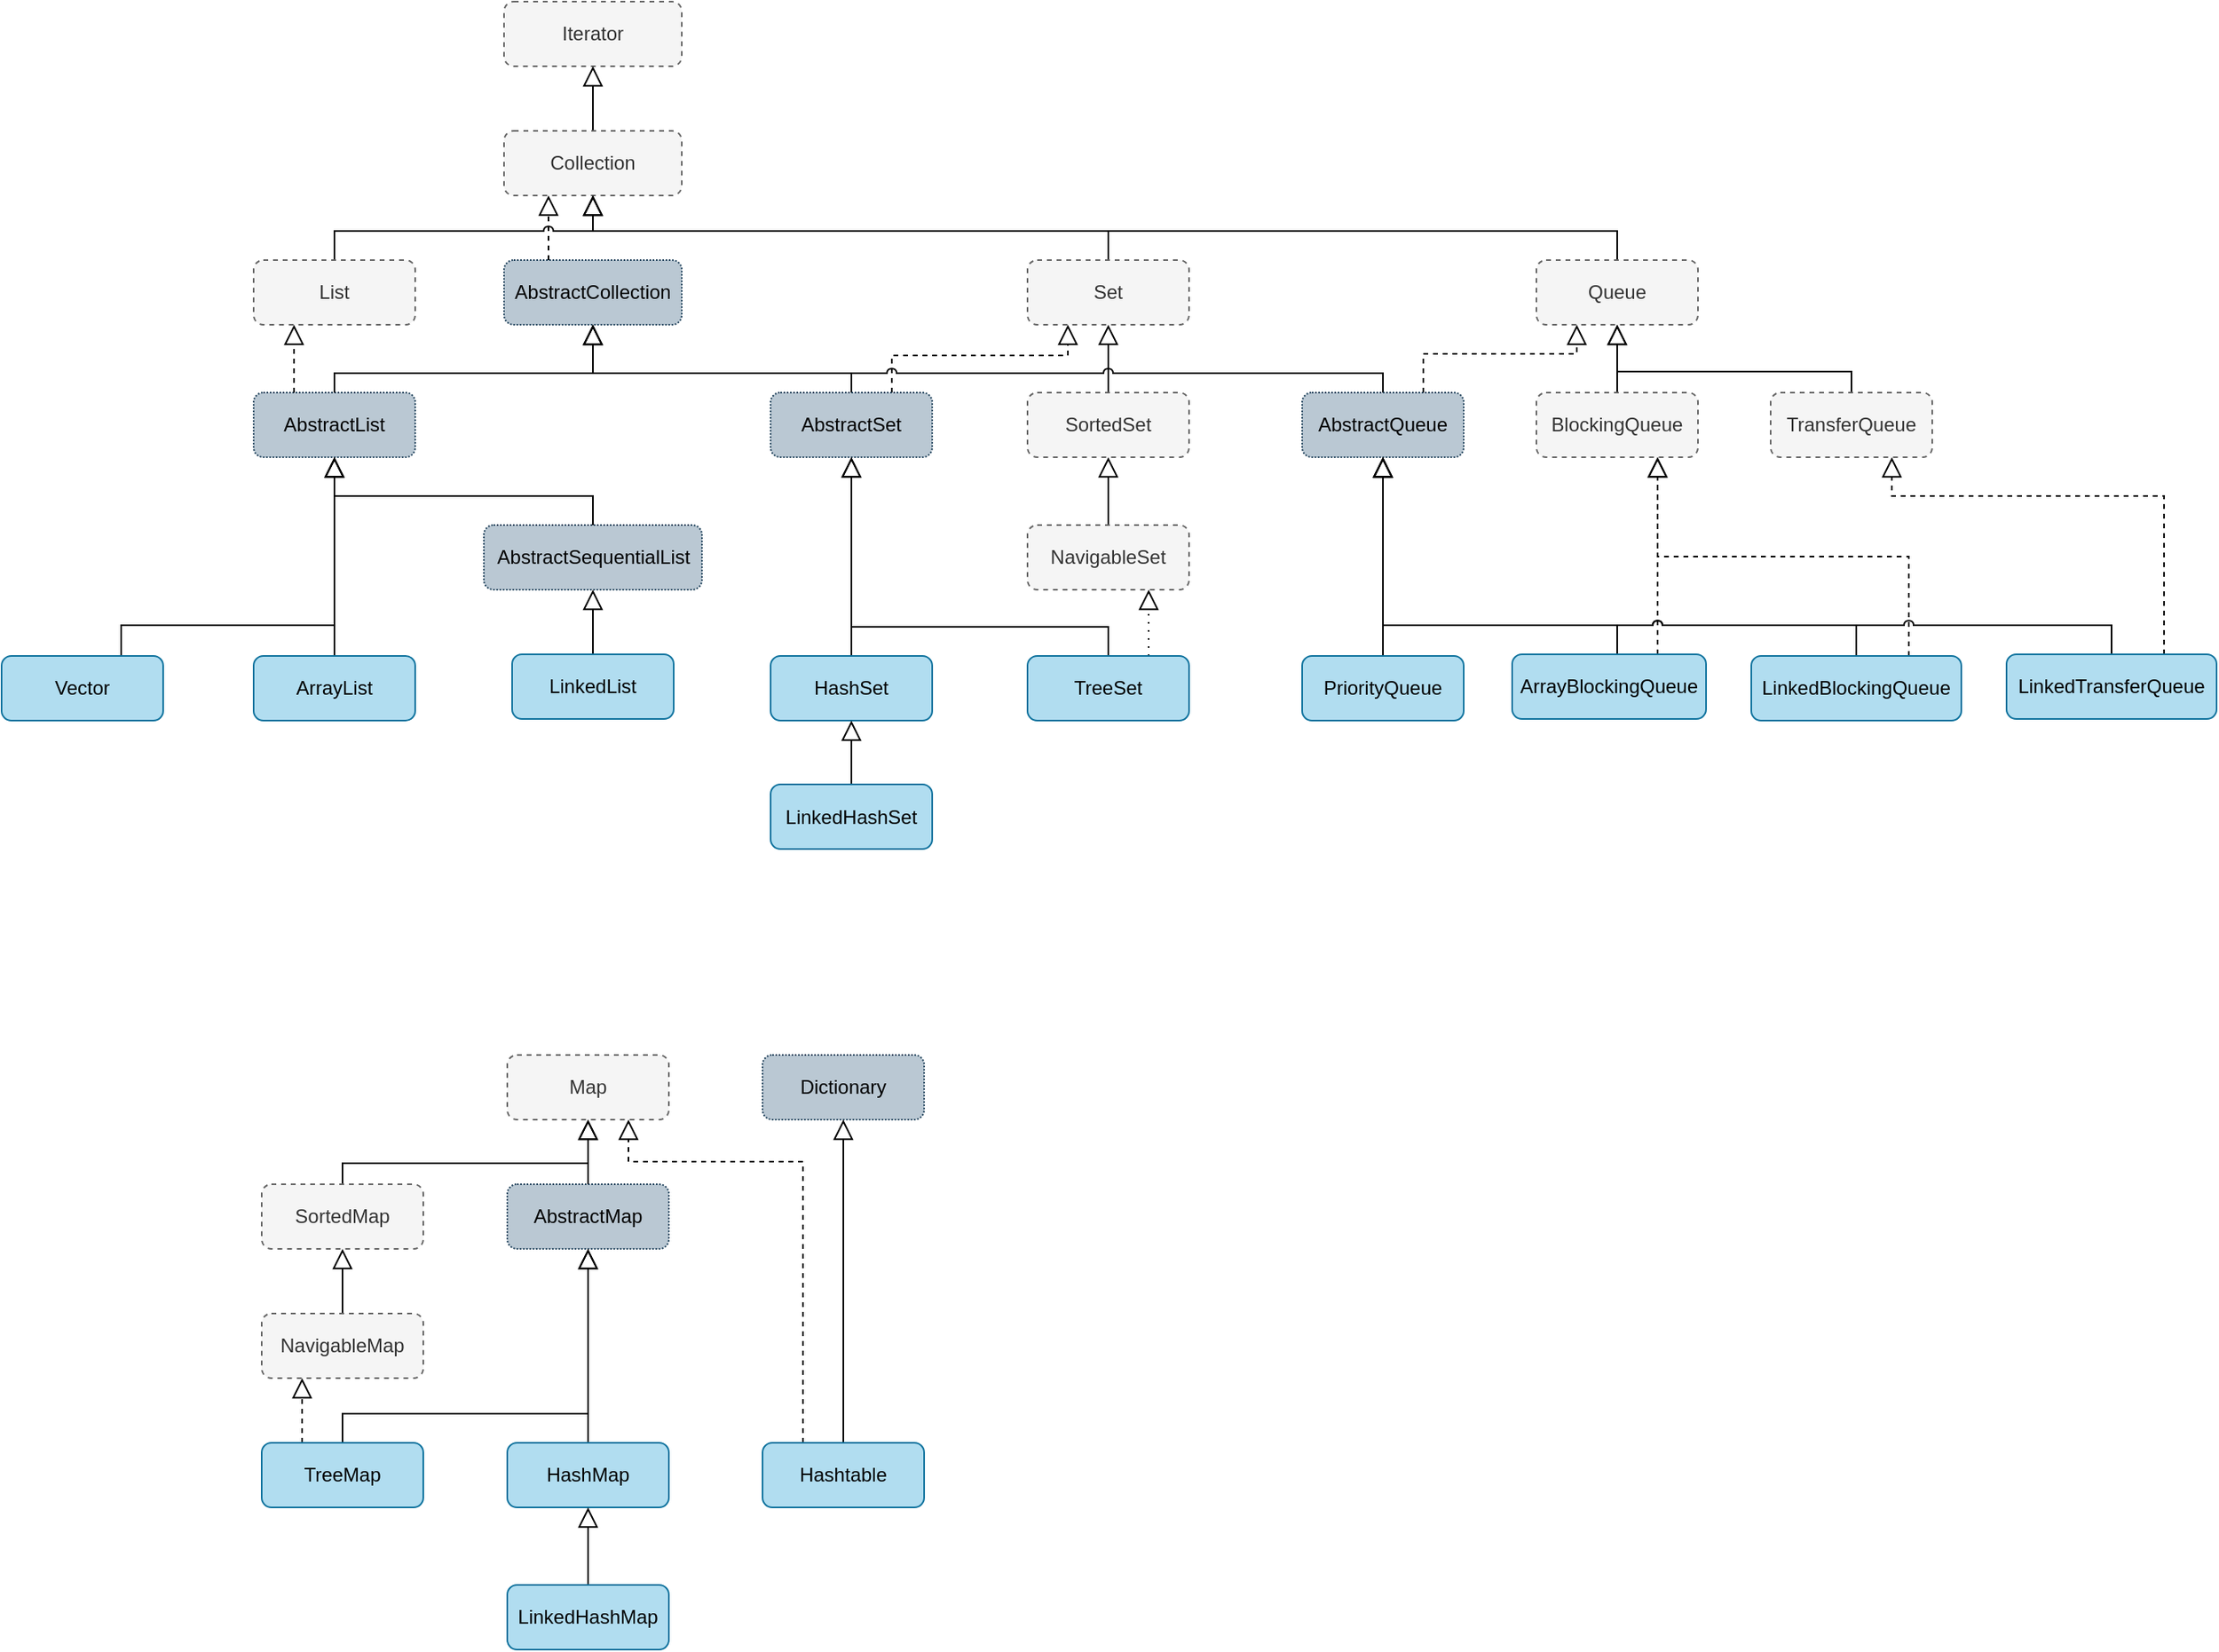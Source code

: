 <mxfile version="20.8.22" type="github">
  <diagram name="第 1 页" id="btOSOCXCpxRk6QB-mOOm">
    <mxGraphModel dx="1562" dy="837" grid="0" gridSize="10" guides="1" tooltips="1" connect="1" arrows="1" fold="1" page="1" pageScale="1" pageWidth="827" pageHeight="1169" math="0" shadow="0">
      <root>
        <mxCell id="0" />
        <mxCell id="1" parent="0" />
        <mxCell id="vpoYyikJadlHoc9wZ7eo-1" style="edgeStyle=orthogonalEdgeStyle;rounded=0;orthogonalLoop=1;jettySize=auto;html=1;exitX=0.25;exitY=0;exitDx=0;exitDy=0;entryX=0.25;entryY=1;entryDx=0;entryDy=0;dashed=1;strokeWidth=1;startArrow=none;startFill=0;endArrow=block;endFill=0;startSize=10;endSize=10;" edge="1" parent="1" source="vpoYyikJadlHoc9wZ7eo-14" target="vpoYyikJadlHoc9wZ7eo-5">
          <mxGeometry relative="1" as="geometry" />
        </mxCell>
        <mxCell id="vpoYyikJadlHoc9wZ7eo-2" style="edgeStyle=orthogonalEdgeStyle;rounded=0;orthogonalLoop=1;jettySize=auto;html=1;exitX=0.75;exitY=0;exitDx=0;exitDy=0;endArrow=block;endFill=0;endSize=10;dashed=1;entryX=0.25;entryY=1;entryDx=0;entryDy=0;" edge="1" parent="1" source="vpoYyikJadlHoc9wZ7eo-39" target="vpoYyikJadlHoc9wZ7eo-9">
          <mxGeometry relative="1" as="geometry">
            <Array as="points">
              <mxPoint x="894" y="298" />
              <mxPoint x="989" y="298" />
            </Array>
          </mxGeometry>
        </mxCell>
        <mxCell id="vpoYyikJadlHoc9wZ7eo-3" value="Iterator" style="rounded=1;whiteSpace=wrap;html=1;dashed=1;fillColor=#f5f5f5;fontColor=#333333;strokeColor=#666666;" vertex="1" parent="1">
          <mxGeometry x="325" y="80" width="110" height="40" as="geometry" />
        </mxCell>
        <mxCell id="vpoYyikJadlHoc9wZ7eo-4" style="edgeStyle=orthogonalEdgeStyle;rounded=0;orthogonalLoop=1;jettySize=auto;html=1;exitX=0.5;exitY=0;exitDx=0;exitDy=0;entryX=0.5;entryY=1;entryDx=0;entryDy=0;strokeWidth=1;startArrow=none;startFill=0;endArrow=block;endFill=0;endSize=10;startSize=10;" edge="1" parent="1" source="vpoYyikJadlHoc9wZ7eo-5" target="vpoYyikJadlHoc9wZ7eo-3">
          <mxGeometry relative="1" as="geometry" />
        </mxCell>
        <mxCell id="vpoYyikJadlHoc9wZ7eo-5" value="Collection" style="rounded=1;whiteSpace=wrap;html=1;dashed=1;fillColor=#f5f5f5;fontColor=#333333;strokeColor=#666666;" vertex="1" parent="1">
          <mxGeometry x="325" y="160" width="110" height="40" as="geometry" />
        </mxCell>
        <mxCell id="vpoYyikJadlHoc9wZ7eo-6" style="edgeStyle=orthogonalEdgeStyle;rounded=0;orthogonalLoop=1;jettySize=auto;html=1;entryX=0.5;entryY=1;entryDx=0;entryDy=0;strokeWidth=1;startArrow=none;startFill=0;endArrow=block;endFill=0;startSize=10;endSize=10;jumpStyle=arc;" edge="1" parent="1" source="vpoYyikJadlHoc9wZ7eo-7" target="vpoYyikJadlHoc9wZ7eo-5">
          <mxGeometry relative="1" as="geometry">
            <Array as="points">
              <mxPoint x="220" y="222" />
              <mxPoint x="380" y="222" />
            </Array>
          </mxGeometry>
        </mxCell>
        <mxCell id="vpoYyikJadlHoc9wZ7eo-7" value="List" style="rounded=1;whiteSpace=wrap;html=1;dashed=1;fillColor=#f5f5f5;fontColor=#333333;strokeColor=#666666;" vertex="1" parent="1">
          <mxGeometry x="170" y="240" width="100" height="40" as="geometry" />
        </mxCell>
        <mxCell id="vpoYyikJadlHoc9wZ7eo-8" style="edgeStyle=orthogonalEdgeStyle;rounded=0;orthogonalLoop=1;jettySize=auto;html=1;entryX=0.5;entryY=1;entryDx=0;entryDy=0;strokeWidth=1;startArrow=none;startFill=0;endArrow=block;endFill=0;startSize=10;endSize=10;" edge="1" parent="1" source="vpoYyikJadlHoc9wZ7eo-9" target="vpoYyikJadlHoc9wZ7eo-5">
          <mxGeometry relative="1" as="geometry">
            <Array as="points">
              <mxPoint x="1014" y="222" />
              <mxPoint x="380" y="222" />
            </Array>
          </mxGeometry>
        </mxCell>
        <mxCell id="vpoYyikJadlHoc9wZ7eo-9" value="Queue" style="rounded=1;whiteSpace=wrap;html=1;dashed=1;fillColor=#f5f5f5;fontColor=#333333;strokeColor=#666666;" vertex="1" parent="1">
          <mxGeometry x="964" y="240" width="100" height="40" as="geometry" />
        </mxCell>
        <mxCell id="vpoYyikJadlHoc9wZ7eo-10" style="edgeStyle=orthogonalEdgeStyle;rounded=0;orthogonalLoop=1;jettySize=auto;html=1;entryX=0.5;entryY=1;entryDx=0;entryDy=0;strokeWidth=1;startArrow=none;startFill=0;endArrow=block;endFill=0;startSize=10;endSize=10;" edge="1" parent="1" source="vpoYyikJadlHoc9wZ7eo-11" target="vpoYyikJadlHoc9wZ7eo-5">
          <mxGeometry relative="1" as="geometry">
            <Array as="points">
              <mxPoint x="699" y="222" />
              <mxPoint x="380" y="222" />
            </Array>
          </mxGeometry>
        </mxCell>
        <mxCell id="vpoYyikJadlHoc9wZ7eo-11" value="Set" style="rounded=1;whiteSpace=wrap;html=1;dashed=1;fillColor=#f5f5f5;fontColor=#333333;strokeColor=#666666;" vertex="1" parent="1">
          <mxGeometry x="649" y="240" width="100" height="40" as="geometry" />
        </mxCell>
        <mxCell id="vpoYyikJadlHoc9wZ7eo-12" value="AbstractList" style="rounded=1;whiteSpace=wrap;html=1;dashed=1;dashPattern=1 1;fillColor=#bac8d3;strokeColor=#23445d;" vertex="1" parent="1">
          <mxGeometry x="170" y="322" width="100" height="40" as="geometry" />
        </mxCell>
        <mxCell id="vpoYyikJadlHoc9wZ7eo-13" value="" style="endArrow=block;dashed=1;endFill=0;endSize=10;html=1;rounded=0;entryX=0.25;entryY=1;entryDx=0;entryDy=0;exitX=0.25;exitY=0;exitDx=0;exitDy=0;" edge="1" parent="1" source="vpoYyikJadlHoc9wZ7eo-12" target="vpoYyikJadlHoc9wZ7eo-7">
          <mxGeometry width="160" relative="1" as="geometry">
            <mxPoint x="206" y="336" as="sourcePoint" />
            <mxPoint x="206" y="296" as="targetPoint" />
          </mxGeometry>
        </mxCell>
        <mxCell id="vpoYyikJadlHoc9wZ7eo-14" value="AbstractCollection" style="rounded=1;whiteSpace=wrap;html=1;dashed=1;dashPattern=1 1;fillColor=#bac8d3;strokeColor=#23445d;" vertex="1" parent="1">
          <mxGeometry x="325" y="240" width="110" height="40" as="geometry" />
        </mxCell>
        <mxCell id="vpoYyikJadlHoc9wZ7eo-15" value="" style="edgeStyle=elbowEdgeStyle;elbow=vertical;endArrow=block;html=1;curved=0;rounded=0;endSize=10;startSize=10;endFill=0;exitX=0.5;exitY=0;exitDx=0;exitDy=0;entryX=0.5;entryY=1;entryDx=0;entryDy=0;strokeWidth=1;" edge="1" parent="1" source="vpoYyikJadlHoc9wZ7eo-12" target="vpoYyikJadlHoc9wZ7eo-14">
          <mxGeometry width="50" height="50" relative="1" as="geometry">
            <mxPoint x="220" y="349" as="sourcePoint" />
            <mxPoint x="83" y="311" as="targetPoint" />
            <Array as="points">
              <mxPoint x="299" y="310" />
            </Array>
          </mxGeometry>
        </mxCell>
        <mxCell id="vpoYyikJadlHoc9wZ7eo-16" style="edgeStyle=orthogonalEdgeStyle;rounded=0;orthogonalLoop=1;jettySize=auto;html=1;entryX=0.25;entryY=1;entryDx=0;entryDy=0;strokeWidth=1;startArrow=none;startFill=0;endArrow=block;endFill=0;startSize=10;endSize=10;dashed=1;exitX=0.75;exitY=0;exitDx=0;exitDy=0;" edge="1" parent="1" source="vpoYyikJadlHoc9wZ7eo-18" target="vpoYyikJadlHoc9wZ7eo-11">
          <mxGeometry relative="1" as="geometry">
            <Array as="points">
              <mxPoint x="565" y="299" />
              <mxPoint x="674" y="299" />
            </Array>
          </mxGeometry>
        </mxCell>
        <mxCell id="vpoYyikJadlHoc9wZ7eo-17" style="edgeStyle=orthogonalEdgeStyle;rounded=0;orthogonalLoop=1;jettySize=auto;html=1;exitX=0.5;exitY=0;exitDx=0;exitDy=0;entryX=0.5;entryY=1;entryDx=0;entryDy=0;strokeWidth=1;startArrow=none;startFill=0;endArrow=block;endFill=0;startSize=10;endSize=10;" edge="1" parent="1" source="vpoYyikJadlHoc9wZ7eo-18" target="vpoYyikJadlHoc9wZ7eo-14">
          <mxGeometry relative="1" as="geometry">
            <Array as="points">
              <mxPoint x="540" y="310" />
              <mxPoint x="380" y="310" />
            </Array>
          </mxGeometry>
        </mxCell>
        <mxCell id="vpoYyikJadlHoc9wZ7eo-18" value="AbstractSet" style="rounded=1;whiteSpace=wrap;html=1;dashed=1;dashPattern=1 1;fillColor=#bac8d3;strokeColor=#23445d;" vertex="1" parent="1">
          <mxGeometry x="490" y="322" width="100" height="40" as="geometry" />
        </mxCell>
        <mxCell id="vpoYyikJadlHoc9wZ7eo-19" style="edgeStyle=orthogonalEdgeStyle;rounded=0;orthogonalLoop=1;jettySize=auto;html=1;strokeWidth=1;startArrow=none;startFill=0;endArrow=block;endFill=0;startSize=10;endSize=10;" edge="1" parent="1" source="vpoYyikJadlHoc9wZ7eo-20" target="vpoYyikJadlHoc9wZ7eo-18">
          <mxGeometry relative="1" as="geometry" />
        </mxCell>
        <mxCell id="vpoYyikJadlHoc9wZ7eo-20" value="HashSet" style="rounded=1;whiteSpace=wrap;html=1;fillColor=#b1ddf0;strokeColor=#10739e;" vertex="1" parent="1">
          <mxGeometry x="490" y="485" width="100" height="40" as="geometry" />
        </mxCell>
        <mxCell id="vpoYyikJadlHoc9wZ7eo-21" style="edgeStyle=orthogonalEdgeStyle;rounded=0;orthogonalLoop=1;jettySize=auto;html=1;entryX=0.5;entryY=1;entryDx=0;entryDy=0;strokeWidth=1;startArrow=none;startFill=0;endArrow=block;endFill=0;startSize=10;endSize=10;exitX=0.5;exitY=0;exitDx=0;exitDy=0;" edge="1" parent="1" source="vpoYyikJadlHoc9wZ7eo-23" target="vpoYyikJadlHoc9wZ7eo-18">
          <mxGeometry relative="1" as="geometry">
            <Array as="points">
              <mxPoint x="699" y="467" />
              <mxPoint x="540" y="467" />
            </Array>
          </mxGeometry>
        </mxCell>
        <mxCell id="vpoYyikJadlHoc9wZ7eo-22" style="edgeStyle=orthogonalEdgeStyle;rounded=0;orthogonalLoop=1;jettySize=auto;html=1;strokeWidth=1;startArrow=none;startFill=0;endArrow=block;endFill=0;startSize=10;endSize=10;dashed=1;dashPattern=1 4;entryX=0.75;entryY=1;entryDx=0;entryDy=0;exitX=0.75;exitY=0;exitDx=0;exitDy=0;" edge="1" parent="1" source="vpoYyikJadlHoc9wZ7eo-23" target="vpoYyikJadlHoc9wZ7eo-27">
          <mxGeometry relative="1" as="geometry" />
        </mxCell>
        <mxCell id="vpoYyikJadlHoc9wZ7eo-23" value="TreeSet" style="rounded=1;whiteSpace=wrap;html=1;fillColor=#b1ddf0;strokeColor=#10739e;" vertex="1" parent="1">
          <mxGeometry x="649" y="485" width="100" height="40" as="geometry" />
        </mxCell>
        <mxCell id="vpoYyikJadlHoc9wZ7eo-24" style="edgeStyle=orthogonalEdgeStyle;rounded=0;orthogonalLoop=1;jettySize=auto;html=1;entryX=0.5;entryY=1;entryDx=0;entryDy=0;strokeWidth=1;startArrow=none;startFill=0;endArrow=block;endFill=0;startSize=10;endSize=10;jumpStyle=arc;" edge="1" parent="1" source="vpoYyikJadlHoc9wZ7eo-25" target="vpoYyikJadlHoc9wZ7eo-11">
          <mxGeometry relative="1" as="geometry">
            <Array as="points">
              <mxPoint x="699" y="296" />
              <mxPoint x="699" y="296" />
            </Array>
          </mxGeometry>
        </mxCell>
        <mxCell id="vpoYyikJadlHoc9wZ7eo-25" value="SortedSet" style="rounded=1;whiteSpace=wrap;html=1;dashed=1;fillColor=#f5f5f5;fontColor=#333333;strokeColor=#666666;" vertex="1" parent="1">
          <mxGeometry x="649" y="322" width="100" height="40" as="geometry" />
        </mxCell>
        <mxCell id="vpoYyikJadlHoc9wZ7eo-26" style="edgeStyle=orthogonalEdgeStyle;rounded=0;orthogonalLoop=1;jettySize=auto;html=1;entryX=0.5;entryY=1;entryDx=0;entryDy=0;strokeWidth=1;startArrow=none;startFill=0;endArrow=block;endFill=0;startSize=10;endSize=10;" edge="1" parent="1" source="vpoYyikJadlHoc9wZ7eo-27" target="vpoYyikJadlHoc9wZ7eo-25">
          <mxGeometry relative="1" as="geometry" />
        </mxCell>
        <mxCell id="vpoYyikJadlHoc9wZ7eo-27" value="NavigableSet" style="rounded=1;whiteSpace=wrap;html=1;dashed=1;fillColor=#f5f5f5;fontColor=#333333;strokeColor=#666666;" vertex="1" parent="1">
          <mxGeometry x="649" y="404" width="100" height="40" as="geometry" />
        </mxCell>
        <mxCell id="vpoYyikJadlHoc9wZ7eo-28" style="edgeStyle=orthogonalEdgeStyle;rounded=0;orthogonalLoop=1;jettySize=auto;html=1;endArrow=block;endFill=0;endSize=10;exitX=0.5;exitY=0;exitDx=0;exitDy=0;" edge="1" parent="1" source="vpoYyikJadlHoc9wZ7eo-29" target="vpoYyikJadlHoc9wZ7eo-12">
          <mxGeometry relative="1" as="geometry">
            <Array as="points">
              <mxPoint x="380" y="386" />
              <mxPoint x="220" y="386" />
            </Array>
          </mxGeometry>
        </mxCell>
        <mxCell id="vpoYyikJadlHoc9wZ7eo-29" value="AbstractSequentialList" style="rounded=1;whiteSpace=wrap;html=1;dashed=1;dashPattern=1 1;fillColor=#bac8d3;strokeColor=#23445d;" vertex="1" parent="1">
          <mxGeometry x="312.5" y="404" width="135" height="40" as="geometry" />
        </mxCell>
        <mxCell id="vpoYyikJadlHoc9wZ7eo-30" style="edgeStyle=orthogonalEdgeStyle;rounded=0;orthogonalLoop=1;jettySize=auto;html=1;entryX=0.5;entryY=1;entryDx=0;entryDy=0;endArrow=block;endFill=0;endSize=10;" edge="1" parent="1" source="vpoYyikJadlHoc9wZ7eo-31" target="vpoYyikJadlHoc9wZ7eo-12">
          <mxGeometry relative="1" as="geometry" />
        </mxCell>
        <mxCell id="vpoYyikJadlHoc9wZ7eo-31" value="ArrayList" style="rounded=1;whiteSpace=wrap;html=1;fillColor=#b1ddf0;strokeColor=#10739e;" vertex="1" parent="1">
          <mxGeometry x="170" y="485" width="100" height="40" as="geometry" />
        </mxCell>
        <mxCell id="vpoYyikJadlHoc9wZ7eo-32" style="edgeStyle=orthogonalEdgeStyle;rounded=0;orthogonalLoop=1;jettySize=auto;html=1;endArrow=block;endFill=0;endSize=10;" edge="1" parent="1" source="vpoYyikJadlHoc9wZ7eo-33" target="vpoYyikJadlHoc9wZ7eo-12">
          <mxGeometry relative="1" as="geometry">
            <Array as="points">
              <mxPoint x="88" y="466" />
              <mxPoint x="220" y="466" />
            </Array>
          </mxGeometry>
        </mxCell>
        <mxCell id="vpoYyikJadlHoc9wZ7eo-33" value="Vector" style="rounded=1;whiteSpace=wrap;html=1;fillColor=#b1ddf0;strokeColor=#10739e;" vertex="1" parent="1">
          <mxGeometry x="14" y="485" width="100" height="40" as="geometry" />
        </mxCell>
        <mxCell id="vpoYyikJadlHoc9wZ7eo-34" style="edgeStyle=orthogonalEdgeStyle;rounded=0;orthogonalLoop=1;jettySize=auto;html=1;entryX=0.5;entryY=1;entryDx=0;entryDy=0;endArrow=block;endFill=0;endSize=10;" edge="1" parent="1" source="vpoYyikJadlHoc9wZ7eo-35" target="vpoYyikJadlHoc9wZ7eo-29">
          <mxGeometry relative="1" as="geometry" />
        </mxCell>
        <mxCell id="vpoYyikJadlHoc9wZ7eo-35" value="LinkedList" style="rounded=1;whiteSpace=wrap;html=1;fillColor=#b1ddf0;strokeColor=#10739e;" vertex="1" parent="1">
          <mxGeometry x="330" y="484" width="100" height="40" as="geometry" />
        </mxCell>
        <mxCell id="vpoYyikJadlHoc9wZ7eo-36" style="edgeStyle=orthogonalEdgeStyle;rounded=0;orthogonalLoop=1;jettySize=auto;html=1;endArrow=block;endFill=0;endSize=10;startSize=10;" edge="1" parent="1" source="vpoYyikJadlHoc9wZ7eo-37" target="vpoYyikJadlHoc9wZ7eo-20">
          <mxGeometry relative="1" as="geometry">
            <mxPoint x="550" y="575" as="targetPoint" />
          </mxGeometry>
        </mxCell>
        <mxCell id="vpoYyikJadlHoc9wZ7eo-37" value="LinkedHashSet" style="rounded=1;whiteSpace=wrap;html=1;fillColor=#b1ddf0;strokeColor=#10739e;" vertex="1" parent="1">
          <mxGeometry x="490" y="564.5" width="100" height="40" as="geometry" />
        </mxCell>
        <mxCell id="vpoYyikJadlHoc9wZ7eo-38" style="edgeStyle=orthogonalEdgeStyle;rounded=0;orthogonalLoop=1;jettySize=auto;html=1;endArrow=block;endFill=0;endSize=10;exitX=0.5;exitY=0;exitDx=0;exitDy=0;jumpStyle=arc;" edge="1" parent="1" source="vpoYyikJadlHoc9wZ7eo-39" target="vpoYyikJadlHoc9wZ7eo-14">
          <mxGeometry relative="1" as="geometry">
            <Array as="points">
              <mxPoint x="869" y="310" />
              <mxPoint x="380" y="310" />
            </Array>
          </mxGeometry>
        </mxCell>
        <mxCell id="vpoYyikJadlHoc9wZ7eo-39" value="AbstractQueue" style="rounded=1;whiteSpace=wrap;html=1;dashed=1;dashPattern=1 1;fillColor=#bac8d3;strokeColor=#23445d;" vertex="1" parent="1">
          <mxGeometry x="819" y="322" width="100" height="40" as="geometry" />
        </mxCell>
        <mxCell id="vpoYyikJadlHoc9wZ7eo-40" style="edgeStyle=orthogonalEdgeStyle;rounded=0;orthogonalLoop=1;jettySize=auto;html=1;endArrow=block;endFill=0;endSize=10;" edge="1" parent="1" source="vpoYyikJadlHoc9wZ7eo-41" target="vpoYyikJadlHoc9wZ7eo-39">
          <mxGeometry relative="1" as="geometry" />
        </mxCell>
        <mxCell id="vpoYyikJadlHoc9wZ7eo-41" value="PriorityQueue" style="rounded=1;whiteSpace=wrap;html=1;fillColor=#b1ddf0;strokeColor=#10739e;" vertex="1" parent="1">
          <mxGeometry x="819" y="485" width="100" height="40" as="geometry" />
        </mxCell>
        <mxCell id="vpoYyikJadlHoc9wZ7eo-42" style="edgeStyle=orthogonalEdgeStyle;rounded=0;orthogonalLoop=1;jettySize=auto;html=1;endArrow=block;endFill=0;endSize=10;exitX=0.5;exitY=0;exitDx=0;exitDy=0;" edge="1" parent="1" source="vpoYyikJadlHoc9wZ7eo-44" target="vpoYyikJadlHoc9wZ7eo-39">
          <mxGeometry relative="1" as="geometry">
            <Array as="points">
              <mxPoint x="1014" y="466" />
              <mxPoint x="869" y="466" />
            </Array>
          </mxGeometry>
        </mxCell>
        <mxCell id="vpoYyikJadlHoc9wZ7eo-43" style="edgeStyle=orthogonalEdgeStyle;rounded=0;jumpStyle=arc;orthogonalLoop=1;jettySize=auto;html=1;exitX=0.75;exitY=0;exitDx=0;exitDy=0;entryX=0.75;entryY=1;entryDx=0;entryDy=0;dashed=1;endArrow=block;endFill=0;endSize=10;" edge="1" parent="1" source="vpoYyikJadlHoc9wZ7eo-44" target="vpoYyikJadlHoc9wZ7eo-46">
          <mxGeometry relative="1" as="geometry" />
        </mxCell>
        <mxCell id="vpoYyikJadlHoc9wZ7eo-44" value="ArrayBlockingQueue" style="rounded=1;whiteSpace=wrap;html=1;fillColor=#b1ddf0;strokeColor=#10739e;" vertex="1" parent="1">
          <mxGeometry x="949" y="484" width="120" height="40" as="geometry" />
        </mxCell>
        <mxCell id="vpoYyikJadlHoc9wZ7eo-45" style="edgeStyle=orthogonalEdgeStyle;rounded=0;orthogonalLoop=1;jettySize=auto;html=1;entryX=0.5;entryY=1;entryDx=0;entryDy=0;endArrow=block;endFill=0;endSize=10;" edge="1" parent="1" source="vpoYyikJadlHoc9wZ7eo-46" target="vpoYyikJadlHoc9wZ7eo-9">
          <mxGeometry relative="1" as="geometry">
            <Array as="points">
              <mxPoint x="1014" y="297" />
              <mxPoint x="1014" y="297" />
            </Array>
          </mxGeometry>
        </mxCell>
        <mxCell id="vpoYyikJadlHoc9wZ7eo-46" value="BlockingQueue" style="rounded=1;whiteSpace=wrap;html=1;dashed=1;fillColor=#f5f5f5;fontColor=#333333;strokeColor=#666666;" vertex="1" parent="1">
          <mxGeometry x="964" y="322" width="100" height="40" as="geometry" />
        </mxCell>
        <mxCell id="vpoYyikJadlHoc9wZ7eo-47" style="edgeStyle=orthogonalEdgeStyle;rounded=0;jumpStyle=arc;orthogonalLoop=1;jettySize=auto;html=1;endArrow=block;endFill=0;endSize=10;" edge="1" parent="1" source="vpoYyikJadlHoc9wZ7eo-49" target="vpoYyikJadlHoc9wZ7eo-39">
          <mxGeometry relative="1" as="geometry">
            <Array as="points">
              <mxPoint x="1162" y="466" />
              <mxPoint x="869" y="466" />
            </Array>
          </mxGeometry>
        </mxCell>
        <mxCell id="vpoYyikJadlHoc9wZ7eo-48" style="edgeStyle=orthogonalEdgeStyle;rounded=0;jumpStyle=arc;orthogonalLoop=1;jettySize=auto;html=1;exitX=0.75;exitY=0;exitDx=0;exitDy=0;entryX=0.75;entryY=1;entryDx=0;entryDy=0;endArrow=block;endFill=0;endSize=10;dashed=1;" edge="1" parent="1" source="vpoYyikJadlHoc9wZ7eo-49" target="vpoYyikJadlHoc9wZ7eo-46">
          <mxGeometry relative="1" as="geometry" />
        </mxCell>
        <mxCell id="vpoYyikJadlHoc9wZ7eo-49" value="LinkedBlockingQueue" style="rounded=1;whiteSpace=wrap;html=1;fillColor=#b1ddf0;strokeColor=#10739e;" vertex="1" parent="1">
          <mxGeometry x="1097" y="485" width="130" height="40" as="geometry" />
        </mxCell>
        <mxCell id="vpoYyikJadlHoc9wZ7eo-50" style="edgeStyle=orthogonalEdgeStyle;rounded=0;jumpStyle=arc;orthogonalLoop=1;jettySize=auto;html=1;endArrow=block;endFill=0;endSize=10;" edge="1" parent="1" source="vpoYyikJadlHoc9wZ7eo-52" target="vpoYyikJadlHoc9wZ7eo-39">
          <mxGeometry relative="1" as="geometry">
            <Array as="points">
              <mxPoint x="1320" y="466" />
              <mxPoint x="869" y="466" />
            </Array>
          </mxGeometry>
        </mxCell>
        <mxCell id="vpoYyikJadlHoc9wZ7eo-51" style="edgeStyle=orthogonalEdgeStyle;rounded=0;jumpStyle=arc;orthogonalLoop=1;jettySize=auto;html=1;exitX=0.75;exitY=0;exitDx=0;exitDy=0;entryX=0.75;entryY=1;entryDx=0;entryDy=0;endArrow=block;endFill=0;endSize=10;dashed=1;" edge="1" parent="1" source="vpoYyikJadlHoc9wZ7eo-52" target="vpoYyikJadlHoc9wZ7eo-54">
          <mxGeometry relative="1" as="geometry">
            <Array as="points">
              <mxPoint x="1353" y="386" />
              <mxPoint x="1184" y="386" />
            </Array>
          </mxGeometry>
        </mxCell>
        <mxCell id="vpoYyikJadlHoc9wZ7eo-52" value="LinkedTransferQueue" style="rounded=1;whiteSpace=wrap;html=1;fillColor=#b1ddf0;strokeColor=#10739e;" vertex="1" parent="1">
          <mxGeometry x="1255" y="484" width="130" height="40" as="geometry" />
        </mxCell>
        <mxCell id="vpoYyikJadlHoc9wZ7eo-53" style="edgeStyle=orthogonalEdgeStyle;rounded=0;jumpStyle=arc;orthogonalLoop=1;jettySize=auto;html=1;entryX=0.5;entryY=1;entryDx=0;entryDy=0;endArrow=block;endFill=0;endSize=10;" edge="1" parent="1" source="vpoYyikJadlHoc9wZ7eo-54" target="vpoYyikJadlHoc9wZ7eo-9">
          <mxGeometry relative="1" as="geometry">
            <Array as="points">
              <mxPoint x="1159" y="309" />
              <mxPoint x="1014" y="309" />
            </Array>
          </mxGeometry>
        </mxCell>
        <mxCell id="vpoYyikJadlHoc9wZ7eo-54" value="TransferQueue" style="rounded=1;whiteSpace=wrap;html=1;dashed=1;fillColor=#f5f5f5;fontColor=#333333;strokeColor=#666666;" vertex="1" parent="1">
          <mxGeometry x="1109" y="322" width="100" height="40" as="geometry" />
        </mxCell>
        <mxCell id="vpoYyikJadlHoc9wZ7eo-55" value="Map" style="rounded=1;whiteSpace=wrap;html=1;dashed=1;fillColor=#f5f5f5;fontColor=#333333;strokeColor=#666666;" vertex="1" parent="1">
          <mxGeometry x="327" y="732" width="100" height="40" as="geometry" />
        </mxCell>
        <mxCell id="vpoYyikJadlHoc9wZ7eo-56" value="Dictionary" style="rounded=1;whiteSpace=wrap;html=1;dashed=1;dashPattern=1 1;fillColor=#bac8d3;strokeColor=#23445d;" vertex="1" parent="1">
          <mxGeometry x="485" y="732" width="100" height="40" as="geometry" />
        </mxCell>
        <mxCell id="vpoYyikJadlHoc9wZ7eo-57" style="edgeStyle=orthogonalEdgeStyle;rounded=0;jumpStyle=arc;orthogonalLoop=1;jettySize=auto;html=1;endArrow=block;endFill=0;endSize=10;" edge="1" parent="1" source="vpoYyikJadlHoc9wZ7eo-59" target="vpoYyikJadlHoc9wZ7eo-56">
          <mxGeometry relative="1" as="geometry" />
        </mxCell>
        <mxCell id="vpoYyikJadlHoc9wZ7eo-58" style="edgeStyle=orthogonalEdgeStyle;rounded=0;jumpStyle=arc;orthogonalLoop=1;jettySize=auto;html=1;exitX=0.25;exitY=0;exitDx=0;exitDy=0;entryX=0.75;entryY=1;entryDx=0;entryDy=0;dashed=1;endArrow=block;endFill=0;endSize=10;" edge="1" parent="1" source="vpoYyikJadlHoc9wZ7eo-59" target="vpoYyikJadlHoc9wZ7eo-55">
          <mxGeometry relative="1" as="geometry">
            <Array as="points">
              <mxPoint x="510" y="798" />
              <mxPoint x="402" y="798" />
            </Array>
          </mxGeometry>
        </mxCell>
        <mxCell id="vpoYyikJadlHoc9wZ7eo-59" value="Hashtable" style="rounded=1;whiteSpace=wrap;html=1;fillColor=#b1ddf0;strokeColor=#10739e;" vertex="1" parent="1">
          <mxGeometry x="485" y="972" width="100" height="40" as="geometry" />
        </mxCell>
        <mxCell id="vpoYyikJadlHoc9wZ7eo-62" style="edgeStyle=orthogonalEdgeStyle;rounded=0;orthogonalLoop=1;jettySize=auto;html=1;entryX=0.5;entryY=1;entryDx=0;entryDy=0;endArrow=block;endFill=0;endSize=10;" edge="1" parent="1" source="vpoYyikJadlHoc9wZ7eo-60" target="vpoYyikJadlHoc9wZ7eo-55">
          <mxGeometry relative="1" as="geometry" />
        </mxCell>
        <mxCell id="vpoYyikJadlHoc9wZ7eo-60" value="AbstractMap" style="rounded=1;whiteSpace=wrap;html=1;dashed=1;dashPattern=1 1;fillColor=#bac8d3;strokeColor=#23445d;" vertex="1" parent="1">
          <mxGeometry x="327" y="812" width="100" height="40" as="geometry" />
        </mxCell>
        <mxCell id="vpoYyikJadlHoc9wZ7eo-63" style="edgeStyle=orthogonalEdgeStyle;rounded=0;orthogonalLoop=1;jettySize=auto;html=1;endArrow=block;endFill=0;endSize=10;" edge="1" parent="1" source="vpoYyikJadlHoc9wZ7eo-61" target="vpoYyikJadlHoc9wZ7eo-60">
          <mxGeometry relative="1" as="geometry" />
        </mxCell>
        <mxCell id="vpoYyikJadlHoc9wZ7eo-61" value="HashMap" style="rounded=1;whiteSpace=wrap;html=1;fillColor=#b1ddf0;strokeColor=#10739e;" vertex="1" parent="1">
          <mxGeometry x="327" y="972" width="100" height="40" as="geometry" />
        </mxCell>
        <mxCell id="vpoYyikJadlHoc9wZ7eo-65" style="edgeStyle=orthogonalEdgeStyle;rounded=0;orthogonalLoop=1;jettySize=auto;html=1;endArrow=block;endFill=0;endSize=10;" edge="1" parent="1" source="vpoYyikJadlHoc9wZ7eo-64" target="vpoYyikJadlHoc9wZ7eo-61">
          <mxGeometry relative="1" as="geometry" />
        </mxCell>
        <mxCell id="vpoYyikJadlHoc9wZ7eo-64" value="LinkedHashMap" style="rounded=1;whiteSpace=wrap;html=1;fillColor=#b1ddf0;strokeColor=#10739e;" vertex="1" parent="1">
          <mxGeometry x="327" y="1060" width="100" height="40" as="geometry" />
        </mxCell>
        <mxCell id="vpoYyikJadlHoc9wZ7eo-67" style="edgeStyle=orthogonalEdgeStyle;rounded=0;orthogonalLoop=1;jettySize=auto;html=1;endArrow=block;endFill=0;endSize=10;" edge="1" parent="1" source="vpoYyikJadlHoc9wZ7eo-66" target="vpoYyikJadlHoc9wZ7eo-60">
          <mxGeometry relative="1" as="geometry">
            <Array as="points">
              <mxPoint x="225" y="954" />
              <mxPoint x="377" y="954" />
            </Array>
          </mxGeometry>
        </mxCell>
        <mxCell id="vpoYyikJadlHoc9wZ7eo-73" style="edgeStyle=orthogonalEdgeStyle;rounded=0;orthogonalLoop=1;jettySize=auto;html=1;exitX=0.25;exitY=0;exitDx=0;exitDy=0;entryX=0.25;entryY=1;entryDx=0;entryDy=0;endArrow=block;endFill=0;endSize=10;dashed=1;" edge="1" parent="1" source="vpoYyikJadlHoc9wZ7eo-66" target="vpoYyikJadlHoc9wZ7eo-69">
          <mxGeometry relative="1" as="geometry" />
        </mxCell>
        <mxCell id="vpoYyikJadlHoc9wZ7eo-66" value="TreeMap" style="rounded=1;whiteSpace=wrap;html=1;fillColor=#b1ddf0;strokeColor=#10739e;" vertex="1" parent="1">
          <mxGeometry x="175" y="972" width="100" height="40" as="geometry" />
        </mxCell>
        <mxCell id="vpoYyikJadlHoc9wZ7eo-72" style="edgeStyle=orthogonalEdgeStyle;rounded=0;orthogonalLoop=1;jettySize=auto;html=1;entryX=0.5;entryY=1;entryDx=0;entryDy=0;endArrow=block;endFill=0;endSize=10;" edge="1" parent="1" source="vpoYyikJadlHoc9wZ7eo-69" target="vpoYyikJadlHoc9wZ7eo-70">
          <mxGeometry relative="1" as="geometry" />
        </mxCell>
        <mxCell id="vpoYyikJadlHoc9wZ7eo-69" value="NavigableMap" style="rounded=1;whiteSpace=wrap;html=1;dashed=1;fillColor=#f5f5f5;fontColor=#333333;strokeColor=#666666;" vertex="1" parent="1">
          <mxGeometry x="175" y="892" width="100" height="40" as="geometry" />
        </mxCell>
        <mxCell id="vpoYyikJadlHoc9wZ7eo-71" style="edgeStyle=orthogonalEdgeStyle;rounded=0;orthogonalLoop=1;jettySize=auto;html=1;endArrow=block;endFill=0;endSize=10;" edge="1" parent="1" source="vpoYyikJadlHoc9wZ7eo-70" target="vpoYyikJadlHoc9wZ7eo-55">
          <mxGeometry relative="1" as="geometry">
            <Array as="points">
              <mxPoint x="225" y="799" />
              <mxPoint x="377" y="799" />
            </Array>
          </mxGeometry>
        </mxCell>
        <mxCell id="vpoYyikJadlHoc9wZ7eo-70" value="SortedMap" style="rounded=1;whiteSpace=wrap;html=1;dashed=1;fillColor=#f5f5f5;fontColor=#333333;strokeColor=#666666;" vertex="1" parent="1">
          <mxGeometry x="175" y="812" width="100" height="40" as="geometry" />
        </mxCell>
      </root>
    </mxGraphModel>
  </diagram>
</mxfile>
